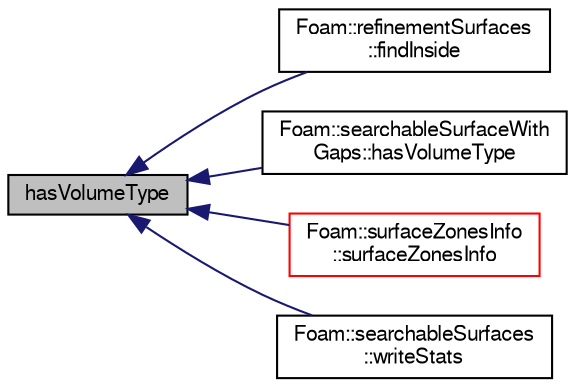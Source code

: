 digraph "hasVolumeType"
{
  bgcolor="transparent";
  edge [fontname="FreeSans",fontsize="10",labelfontname="FreeSans",labelfontsize="10"];
  node [fontname="FreeSans",fontsize="10",shape=record];
  rankdir="LR";
  Node1 [label="hasVolumeType",height=0.2,width=0.4,color="black", fillcolor="grey75", style="filled" fontcolor="black"];
  Node1 -> Node2 [dir="back",color="midnightblue",fontsize="10",style="solid",fontname="FreeSans"];
  Node2 [label="Foam::refinementSurfaces\l::findInside",height=0.2,width=0.4,color="black",URL="$a02054.html#a741361ae601f3db5b074092e03b8fa4a",tooltip="Detect if a point is &#39;inside&#39; (closed) surfaces. "];
  Node1 -> Node3 [dir="back",color="midnightblue",fontsize="10",style="solid",fontname="FreeSans"];
  Node3 [label="Foam::searchableSurfaceWith\lGaps::hasVolumeType",height=0.2,width=0.4,color="black",URL="$a02204.html#a798673b46d1d52d6ef1fd1286a72cf4a",tooltip="Whether supports volume type below. "];
  Node1 -> Node4 [dir="back",color="midnightblue",fontsize="10",style="solid",fontname="FreeSans"];
  Node4 [label="Foam::surfaceZonesInfo\l::surfaceZonesInfo",height=0.2,width=0.4,color="red",URL="$a02432.html#a69504d6ab926f87444de9f76ea9df9f7",tooltip="Construct from surfaces and dictionary. "];
  Node1 -> Node5 [dir="back",color="midnightblue",fontsize="10",style="solid",fontname="FreeSans"];
  Node5 [label="Foam::searchableSurfaces\l::writeStats",height=0.2,width=0.4,color="black",URL="$a02200.html#aa919f1135132c2e0b7774c9543710ecc",tooltip="Write some stats. "];
}
